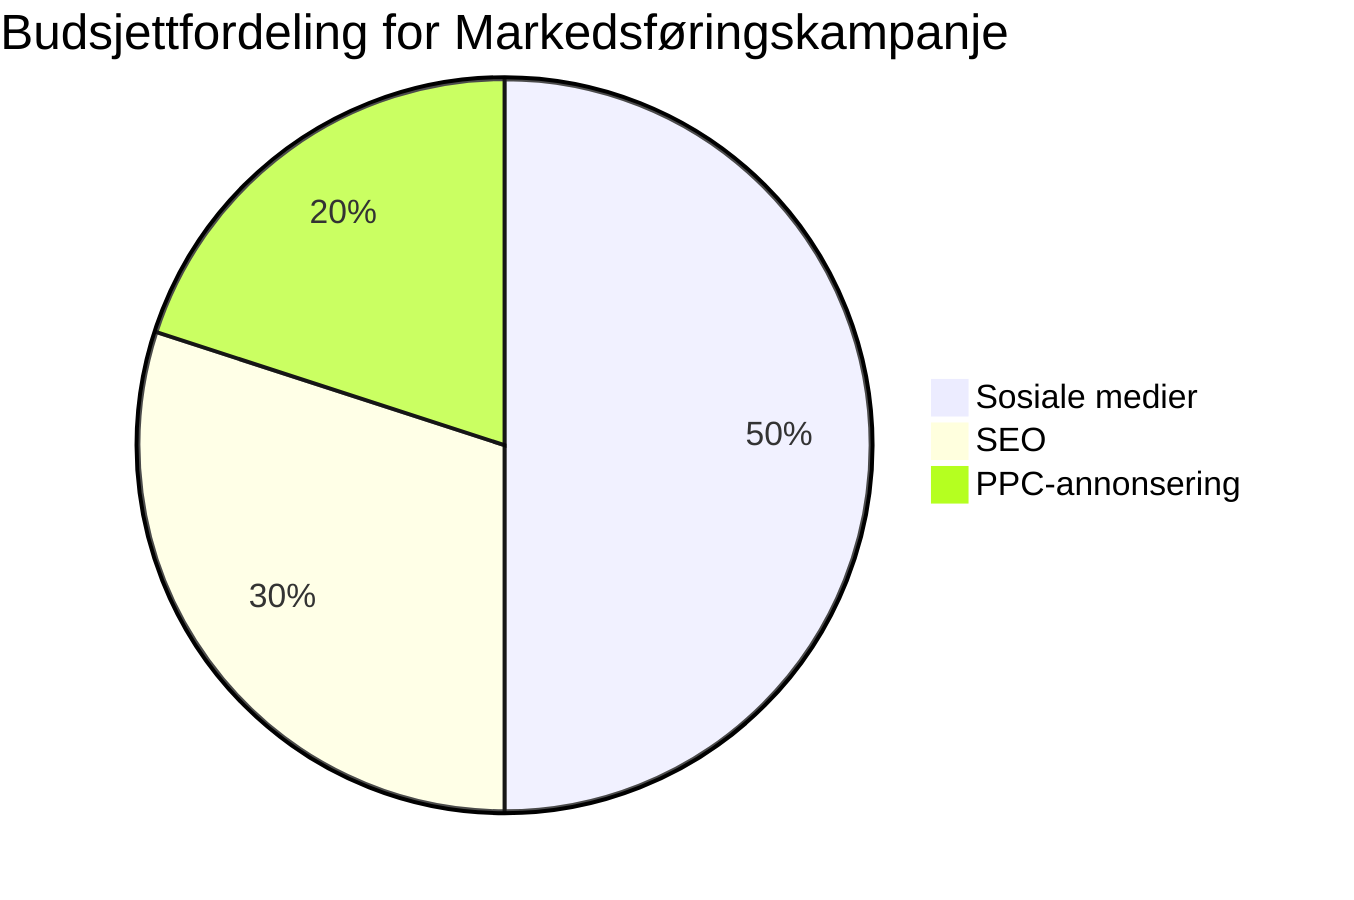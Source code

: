 pie
    title Budsjettfordeling for Markedsføringskampanje
    "Sosiale medier" : 50
    "SEO" : 30
    "PPC-annonsering" : 20
